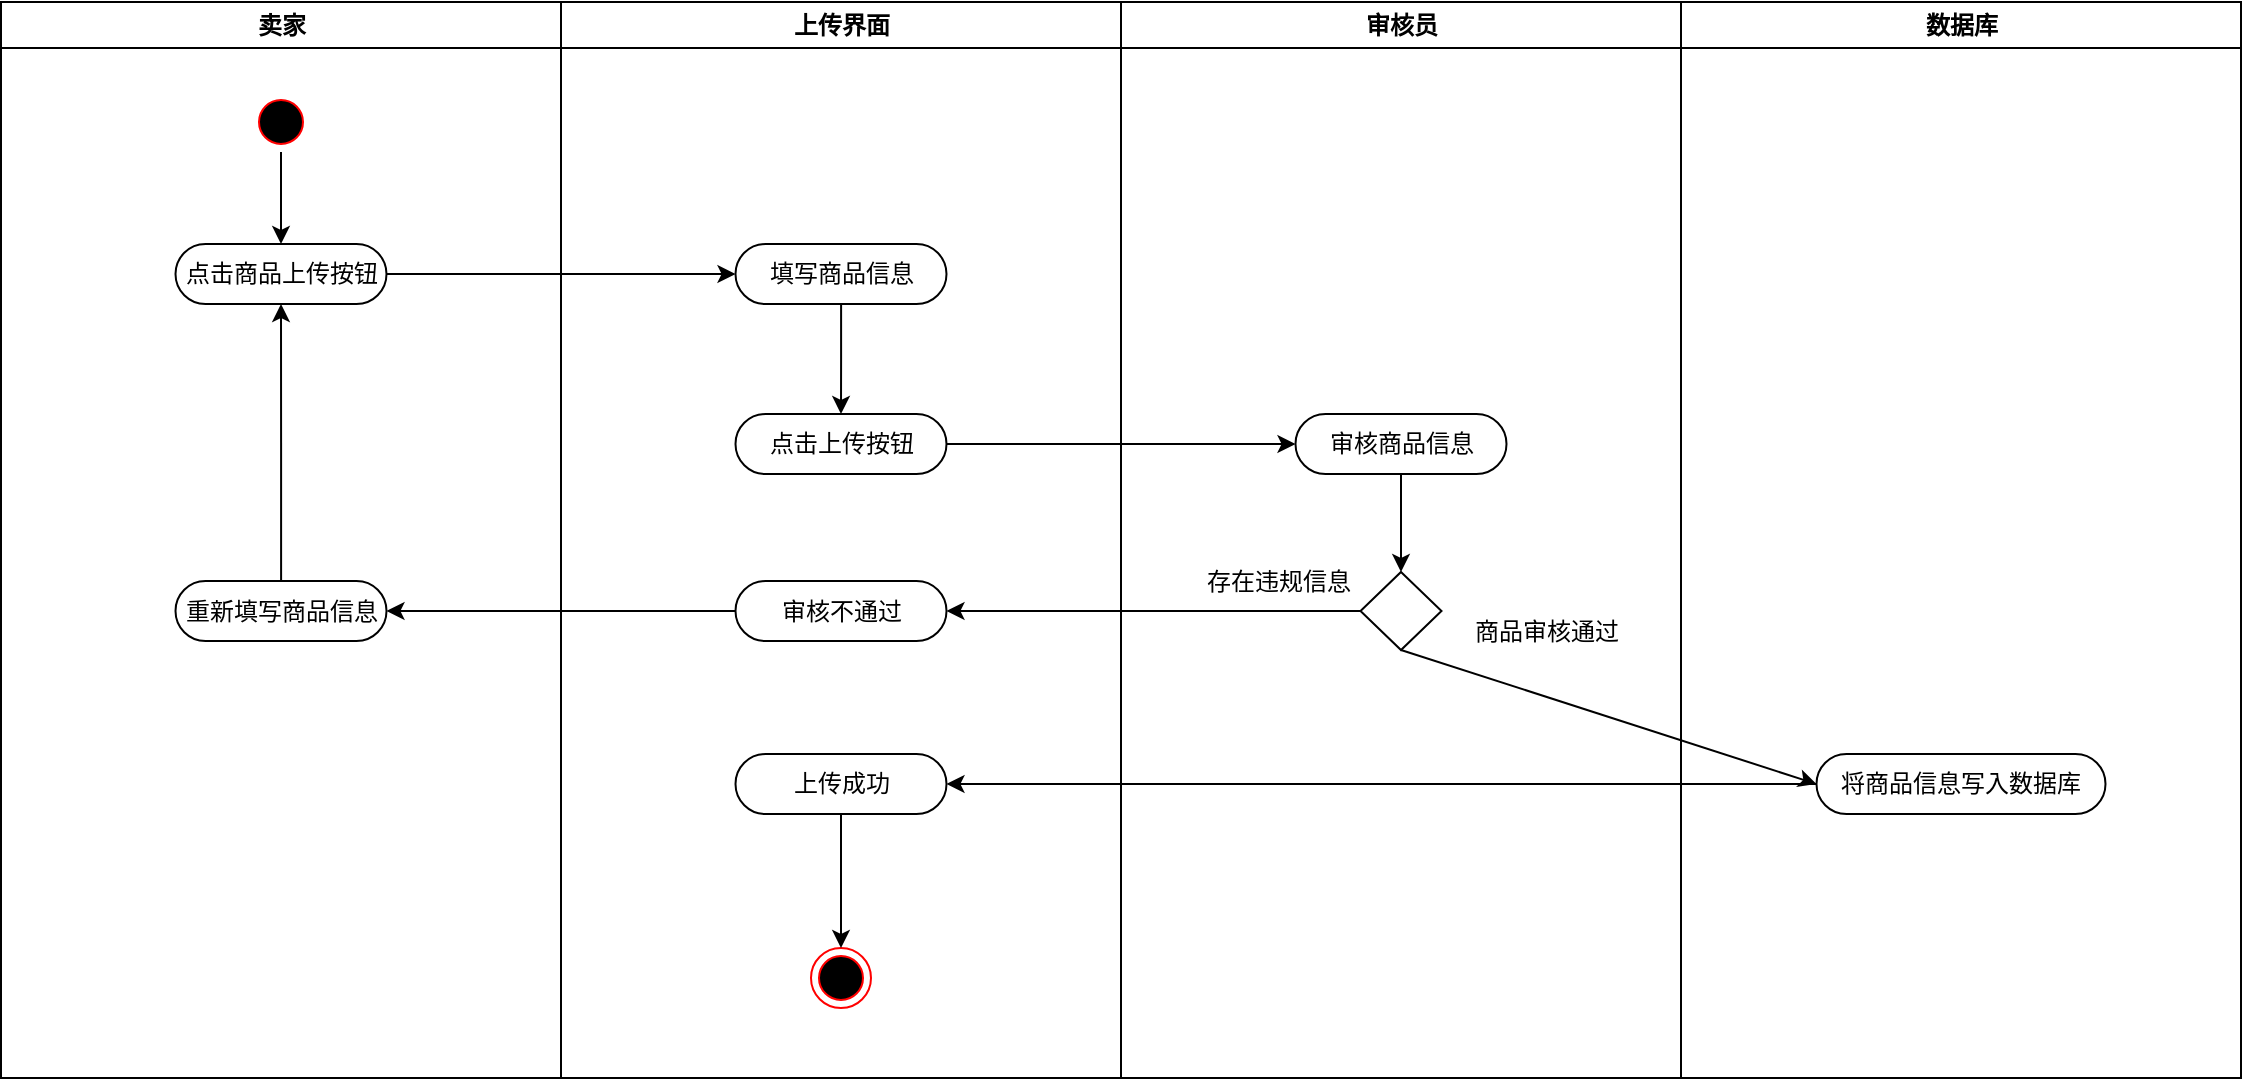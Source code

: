 <mxfile version="17.4.5" type="github">
  <diagram name="Page-1" id="e7e014a7-5840-1c2e-5031-d8a46d1fe8dd">
    <mxGraphModel dx="1295" dy="764" grid="0" gridSize="10" guides="1" tooltips="1" connect="1" arrows="1" fold="1" page="1" pageScale="1" pageWidth="1169" pageHeight="826" background="none" math="0" shadow="0">
      <root>
        <mxCell id="0" />
        <mxCell id="1" parent="0" />
        <mxCell id="2" value="卖家" style="swimlane;whiteSpace=wrap" parent="1" vertex="1">
          <mxGeometry x="164.5" y="128" width="280" height="538" as="geometry" />
        </mxCell>
        <mxCell id="IBm0Y4fhFuOm3KlaP0if-49" style="edgeStyle=orthogonalEdgeStyle;rounded=0;orthogonalLoop=1;jettySize=auto;html=1;entryX=0.5;entryY=0;entryDx=0;entryDy=0;" edge="1" parent="2" source="5" target="IBm0Y4fhFuOm3KlaP0if-48">
          <mxGeometry relative="1" as="geometry" />
        </mxCell>
        <mxCell id="5" value="" style="ellipse;shape=startState;fillColor=#000000;strokeColor=#ff0000;" parent="2" vertex="1">
          <mxGeometry x="125" y="45" width="30" height="30" as="geometry" />
        </mxCell>
        <mxCell id="IBm0Y4fhFuOm3KlaP0if-48" value="点击商品上传按钮" style="rounded=1;whiteSpace=wrap;html=1;arcSize=50;" vertex="1" parent="2">
          <mxGeometry x="87.25" y="121" width="105.5" height="30" as="geometry" />
        </mxCell>
        <mxCell id="IBm0Y4fhFuOm3KlaP0if-69" style="edgeStyle=orthogonalEdgeStyle;rounded=0;orthogonalLoop=1;jettySize=auto;html=1;entryX=0.5;entryY=1;entryDx=0;entryDy=0;" edge="1" parent="2" source="IBm0Y4fhFuOm3KlaP0if-67" target="IBm0Y4fhFuOm3KlaP0if-48">
          <mxGeometry relative="1" as="geometry" />
        </mxCell>
        <mxCell id="IBm0Y4fhFuOm3KlaP0if-67" value="重新填写商品信息" style="rounded=1;whiteSpace=wrap;html=1;arcSize=50;" vertex="1" parent="2">
          <mxGeometry x="87.25" y="289.5" width="105.5" height="30" as="geometry" />
        </mxCell>
        <mxCell id="3" value="上传界面" style="swimlane;whiteSpace=wrap" parent="1" vertex="1">
          <mxGeometry x="444.5" y="128" width="280" height="538" as="geometry" />
        </mxCell>
        <mxCell id="IBm0Y4fhFuOm3KlaP0if-53" style="edgeStyle=orthogonalEdgeStyle;rounded=0;orthogonalLoop=1;jettySize=auto;html=1;entryX=0.5;entryY=0;entryDx=0;entryDy=0;" edge="1" parent="3" source="IBm0Y4fhFuOm3KlaP0if-47" target="IBm0Y4fhFuOm3KlaP0if-52">
          <mxGeometry relative="1" as="geometry" />
        </mxCell>
        <mxCell id="IBm0Y4fhFuOm3KlaP0if-47" value="填写商品信息" style="rounded=1;whiteSpace=wrap;html=1;arcSize=50;" vertex="1" parent="3">
          <mxGeometry x="87.25" y="121" width="105.5" height="30" as="geometry" />
        </mxCell>
        <mxCell id="IBm0Y4fhFuOm3KlaP0if-52" value="点击上传按钮" style="rounded=1;whiteSpace=wrap;html=1;arcSize=50;" vertex="1" parent="3">
          <mxGeometry x="87.25" y="206" width="105.5" height="30" as="geometry" />
        </mxCell>
        <mxCell id="IBm0Y4fhFuOm3KlaP0if-58" value="审核不通过" style="rounded=1;whiteSpace=wrap;html=1;arcSize=50;" vertex="1" parent="3">
          <mxGeometry x="87.25" y="289.5" width="105.5" height="30" as="geometry" />
        </mxCell>
        <mxCell id="IBm0Y4fhFuOm3KlaP0if-65" value="" style="ellipse;html=1;shape=endState;fillColor=#000000;strokeColor=#ff0000;" vertex="1" parent="3">
          <mxGeometry x="125" y="473" width="30" height="30" as="geometry" />
        </mxCell>
        <mxCell id="IBm0Y4fhFuOm3KlaP0if-73" style="edgeStyle=none;rounded=0;orthogonalLoop=1;jettySize=auto;html=1;entryX=0.5;entryY=0;entryDx=0;entryDy=0;" edge="1" parent="3" source="IBm0Y4fhFuOm3KlaP0if-70" target="IBm0Y4fhFuOm3KlaP0if-65">
          <mxGeometry relative="1" as="geometry" />
        </mxCell>
        <mxCell id="IBm0Y4fhFuOm3KlaP0if-70" value="上传成功" style="rounded=1;whiteSpace=wrap;html=1;arcSize=50;" vertex="1" parent="3">
          <mxGeometry x="87.25" y="376" width="105.5" height="30" as="geometry" />
        </mxCell>
        <mxCell id="4" value="审核员" style="swimlane;whiteSpace=wrap" parent="1" vertex="1">
          <mxGeometry x="724.5" y="128" width="280" height="538" as="geometry" />
        </mxCell>
        <mxCell id="IBm0Y4fhFuOm3KlaP0if-56" style="edgeStyle=orthogonalEdgeStyle;rounded=0;orthogonalLoop=1;jettySize=auto;html=1;" edge="1" parent="4" source="IBm0Y4fhFuOm3KlaP0if-51" target="IBm0Y4fhFuOm3KlaP0if-55">
          <mxGeometry relative="1" as="geometry" />
        </mxCell>
        <mxCell id="IBm0Y4fhFuOm3KlaP0if-51" value="审核商品信息" style="rounded=1;whiteSpace=wrap;html=1;arcSize=50;" vertex="1" parent="4">
          <mxGeometry x="87.25" y="206" width="105.5" height="30" as="geometry" />
        </mxCell>
        <mxCell id="IBm0Y4fhFuOm3KlaP0if-55" value="" style="rhombus;whiteSpace=wrap;html=1;" vertex="1" parent="4">
          <mxGeometry x="119.75" y="285" width="40.5" height="39" as="geometry" />
        </mxCell>
        <mxCell id="IBm0Y4fhFuOm3KlaP0if-64" value="商品审核通过" style="text;html=1;align=center;verticalAlign=middle;resizable=0;points=[];autosize=1;strokeColor=none;fillColor=none;" vertex="1" parent="4">
          <mxGeometry x="171.5" y="306" width="82" height="18" as="geometry" />
        </mxCell>
        <mxCell id="IBm0Y4fhFuOm3KlaP0if-41" value="数据库" style="swimlane;whiteSpace=wrap" vertex="1" parent="1">
          <mxGeometry x="1004.5" y="128" width="280" height="538" as="geometry" />
        </mxCell>
        <mxCell id="IBm0Y4fhFuOm3KlaP0if-62" value="将商品信息写入数据库" style="rounded=1;whiteSpace=wrap;html=1;arcSize=50;" vertex="1" parent="IBm0Y4fhFuOm3KlaP0if-41">
          <mxGeometry x="67.75" y="376" width="144.5" height="30" as="geometry" />
        </mxCell>
        <mxCell id="IBm0Y4fhFuOm3KlaP0if-50" style="edgeStyle=orthogonalEdgeStyle;rounded=0;orthogonalLoop=1;jettySize=auto;html=1;entryX=0;entryY=0.5;entryDx=0;entryDy=0;" edge="1" parent="1" source="IBm0Y4fhFuOm3KlaP0if-48" target="IBm0Y4fhFuOm3KlaP0if-47">
          <mxGeometry relative="1" as="geometry" />
        </mxCell>
        <mxCell id="IBm0Y4fhFuOm3KlaP0if-54" style="edgeStyle=orthogonalEdgeStyle;rounded=0;orthogonalLoop=1;jettySize=auto;html=1;entryX=0;entryY=0.5;entryDx=0;entryDy=0;" edge="1" parent="1" source="IBm0Y4fhFuOm3KlaP0if-52" target="IBm0Y4fhFuOm3KlaP0if-51">
          <mxGeometry relative="1" as="geometry" />
        </mxCell>
        <mxCell id="IBm0Y4fhFuOm3KlaP0if-59" style="edgeStyle=orthogonalEdgeStyle;rounded=0;orthogonalLoop=1;jettySize=auto;html=1;entryX=1;entryY=0.5;entryDx=0;entryDy=0;" edge="1" parent="1" source="IBm0Y4fhFuOm3KlaP0if-55" target="IBm0Y4fhFuOm3KlaP0if-58">
          <mxGeometry relative="1" as="geometry" />
        </mxCell>
        <mxCell id="IBm0Y4fhFuOm3KlaP0if-60" value="存在违规信息" style="text;html=1;align=center;verticalAlign=middle;resizable=0;points=[];autosize=1;strokeColor=none;fillColor=none;" vertex="1" parent="1">
          <mxGeometry x="762" y="409" width="82" height="18" as="geometry" />
        </mxCell>
        <mxCell id="IBm0Y4fhFuOm3KlaP0if-63" style="rounded=0;orthogonalLoop=1;jettySize=auto;html=1;entryX=0;entryY=0.5;entryDx=0;entryDy=0;exitX=0.5;exitY=1;exitDx=0;exitDy=0;" edge="1" parent="1" source="IBm0Y4fhFuOm3KlaP0if-55" target="IBm0Y4fhFuOm3KlaP0if-62">
          <mxGeometry relative="1" as="geometry" />
        </mxCell>
        <mxCell id="IBm0Y4fhFuOm3KlaP0if-68" style="edgeStyle=orthogonalEdgeStyle;rounded=0;orthogonalLoop=1;jettySize=auto;html=1;entryX=1;entryY=0.5;entryDx=0;entryDy=0;" edge="1" parent="1" source="IBm0Y4fhFuOm3KlaP0if-58" target="IBm0Y4fhFuOm3KlaP0if-67">
          <mxGeometry relative="1" as="geometry" />
        </mxCell>
        <mxCell id="IBm0Y4fhFuOm3KlaP0if-71" style="edgeStyle=none;rounded=0;orthogonalLoop=1;jettySize=auto;html=1;entryX=1;entryY=0.5;entryDx=0;entryDy=0;" edge="1" parent="1" source="IBm0Y4fhFuOm3KlaP0if-62" target="IBm0Y4fhFuOm3KlaP0if-70">
          <mxGeometry relative="1" as="geometry" />
        </mxCell>
      </root>
    </mxGraphModel>
  </diagram>
</mxfile>
